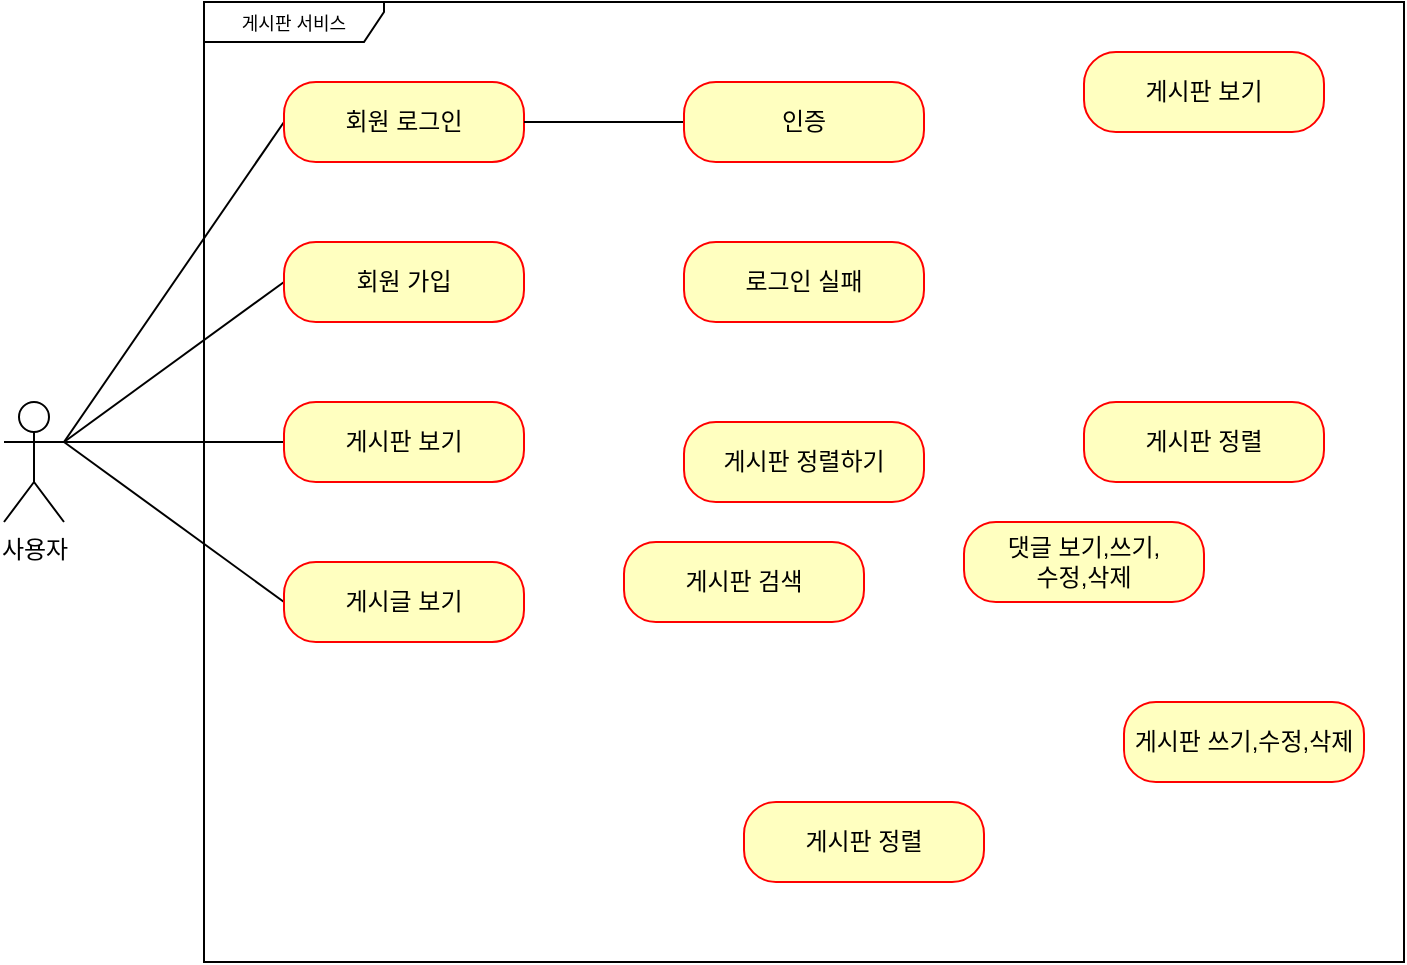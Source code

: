 <mxfile version="21.5.0" type="github">
  <diagram name="페이지-1" id="auqkiqTcVpfpCvKVsWSS">
    <mxGraphModel dx="1195" dy="663" grid="1" gridSize="10" guides="1" tooltips="1" connect="1" arrows="1" fold="1" page="1" pageScale="1" pageWidth="827" pageHeight="1169" math="0" shadow="0">
      <root>
        <mxCell id="0" />
        <mxCell id="1" parent="0" />
        <mxCell id="82hY8LValCDcQg63WUPv-1" value="사용자" style="shape=umlActor;verticalLabelPosition=bottom;verticalAlign=top;html=1;" vertex="1" parent="1">
          <mxGeometry x="60" y="760" width="30" height="60" as="geometry" />
        </mxCell>
        <mxCell id="82hY8LValCDcQg63WUPv-5" value="&lt;font style=&quot;font-size: 9px;&quot;&gt;게시판 서비스&lt;/font&gt;" style="shape=umlFrame;whiteSpace=wrap;html=1;pointerEvents=0;width=90;height=20;" vertex="1" parent="1">
          <mxGeometry x="160" y="560" width="600" height="480" as="geometry" />
        </mxCell>
        <mxCell id="82hY8LValCDcQg63WUPv-24" style="rounded=0;orthogonalLoop=1;jettySize=auto;html=1;endArrow=none;endFill=0;exitX=0;exitY=0.5;exitDx=0;exitDy=0;" edge="1" parent="1" source="82hY8LValCDcQg63WUPv-8">
          <mxGeometry relative="1" as="geometry">
            <mxPoint x="90" y="780" as="targetPoint" />
          </mxGeometry>
        </mxCell>
        <mxCell id="82hY8LValCDcQg63WUPv-8" value="게시글 보기" style="rounded=1;whiteSpace=wrap;html=1;arcSize=40;fontColor=#000000;fillColor=#ffffc0;strokeColor=#ff0000;" vertex="1" parent="1">
          <mxGeometry x="200" y="840" width="120" height="40" as="geometry" />
        </mxCell>
        <mxCell id="82hY8LValCDcQg63WUPv-10" value="댓글 보기,쓰기,&lt;br&gt;수정,삭제" style="rounded=1;whiteSpace=wrap;html=1;arcSize=40;fontColor=#000000;fillColor=#ffffc0;strokeColor=#ff0000;" vertex="1" parent="1">
          <mxGeometry x="540" y="820" width="120" height="40" as="geometry" />
        </mxCell>
        <mxCell id="82hY8LValCDcQg63WUPv-23" style="rounded=0;orthogonalLoop=1;jettySize=auto;html=1;endArrow=none;endFill=0;entryX=1;entryY=0.333;entryDx=0;entryDy=0;entryPerimeter=0;exitX=0;exitY=0.5;exitDx=0;exitDy=0;" edge="1" parent="1" source="82hY8LValCDcQg63WUPv-6" target="82hY8LValCDcQg63WUPv-1">
          <mxGeometry relative="1" as="geometry">
            <mxPoint x="100" y="770" as="targetPoint" />
          </mxGeometry>
        </mxCell>
        <mxCell id="82hY8LValCDcQg63WUPv-28" style="rounded=0;orthogonalLoop=1;jettySize=auto;html=1;endArrow=none;endFill=0;exitX=0;exitY=0.5;exitDx=0;exitDy=0;" edge="1" parent="1" source="82hY8LValCDcQg63WUPv-11">
          <mxGeometry relative="1" as="geometry">
            <mxPoint x="90" y="780" as="targetPoint" />
          </mxGeometry>
        </mxCell>
        <mxCell id="82hY8LValCDcQg63WUPv-11" value="회원 로그인" style="rounded=1;whiteSpace=wrap;html=1;arcSize=40;fontColor=#000000;fillColor=#ffffc0;strokeColor=#ff0000;" vertex="1" parent="1">
          <mxGeometry x="200" y="600" width="120" height="40" as="geometry" />
        </mxCell>
        <mxCell id="82hY8LValCDcQg63WUPv-22" style="rounded=0;orthogonalLoop=1;jettySize=auto;html=1;exitX=0;exitY=0.5;exitDx=0;exitDy=0;entryX=1;entryY=0.333;entryDx=0;entryDy=0;entryPerimeter=0;endArrow=none;endFill=0;" edge="1" parent="1" source="82hY8LValCDcQg63WUPv-12" target="82hY8LValCDcQg63WUPv-1">
          <mxGeometry relative="1" as="geometry" />
        </mxCell>
        <mxCell id="82hY8LValCDcQg63WUPv-12" value="게시판 보기" style="rounded=1;whiteSpace=wrap;html=1;arcSize=40;fontColor=#000000;fillColor=#ffffc0;strokeColor=#ff0000;" vertex="1" parent="1">
          <mxGeometry x="200" y="760" width="120" height="40" as="geometry" />
        </mxCell>
        <mxCell id="82hY8LValCDcQg63WUPv-13" value="게시판 보기" style="rounded=1;whiteSpace=wrap;html=1;arcSize=40;fontColor=#000000;fillColor=#ffffc0;strokeColor=#ff0000;" vertex="1" parent="1">
          <mxGeometry x="600" y="585" width="120" height="40" as="geometry" />
        </mxCell>
        <mxCell id="82hY8LValCDcQg63WUPv-14" value="게시판 정렬하기" style="rounded=1;whiteSpace=wrap;html=1;arcSize=40;fontColor=#000000;fillColor=#ffffc0;strokeColor=#ff0000;" vertex="1" parent="1">
          <mxGeometry x="400" y="770" width="120" height="40" as="geometry" />
        </mxCell>
        <mxCell id="82hY8LValCDcQg63WUPv-15" value="로그인 실패" style="rounded=1;whiteSpace=wrap;html=1;arcSize=40;fontColor=#000000;fillColor=#ffffc0;strokeColor=#ff0000;" vertex="1" parent="1">
          <mxGeometry x="400" y="680" width="120" height="40" as="geometry" />
        </mxCell>
        <mxCell id="82hY8LValCDcQg63WUPv-30" style="edgeStyle=orthogonalEdgeStyle;rounded=0;orthogonalLoop=1;jettySize=auto;html=1;entryX=1;entryY=0.5;entryDx=0;entryDy=0;endArrow=none;endFill=0;" edge="1" parent="1" source="82hY8LValCDcQg63WUPv-16" target="82hY8LValCDcQg63WUPv-11">
          <mxGeometry relative="1" as="geometry" />
        </mxCell>
        <mxCell id="82hY8LValCDcQg63WUPv-16" value="인증" style="rounded=1;whiteSpace=wrap;html=1;arcSize=40;fontColor=#000000;fillColor=#ffffc0;strokeColor=#ff0000;" vertex="1" parent="1">
          <mxGeometry x="400" y="600" width="120" height="40" as="geometry" />
        </mxCell>
        <mxCell id="82hY8LValCDcQg63WUPv-18" value="게시판 정렬" style="rounded=1;whiteSpace=wrap;html=1;arcSize=40;fontColor=#000000;fillColor=#ffffc0;strokeColor=#ff0000;" vertex="1" parent="1">
          <mxGeometry x="430" y="960" width="120" height="40" as="geometry" />
        </mxCell>
        <mxCell id="82hY8LValCDcQg63WUPv-19" value="게시판 쓰기,수정,삭제" style="rounded=1;whiteSpace=wrap;html=1;arcSize=40;fontColor=#000000;fillColor=#ffffc0;strokeColor=#ff0000;" vertex="1" parent="1">
          <mxGeometry x="620" y="910" width="120" height="40" as="geometry" />
        </mxCell>
        <mxCell id="82hY8LValCDcQg63WUPv-20" value="게시판 정렬" style="rounded=1;whiteSpace=wrap;html=1;arcSize=40;fontColor=#000000;fillColor=#ffffc0;strokeColor=#ff0000;" vertex="1" parent="1">
          <mxGeometry x="600" y="760" width="120" height="40" as="geometry" />
        </mxCell>
        <mxCell id="82hY8LValCDcQg63WUPv-21" value="게시판 검색" style="rounded=1;whiteSpace=wrap;html=1;arcSize=40;fontColor=#000000;fillColor=#ffffc0;strokeColor=#ff0000;" vertex="1" parent="1">
          <mxGeometry x="370" y="830" width="120" height="40" as="geometry" />
        </mxCell>
        <mxCell id="82hY8LValCDcQg63WUPv-6" value="회원 가입" style="rounded=1;whiteSpace=wrap;html=1;arcSize=40;fontColor=#000000;fillColor=#ffffc0;strokeColor=#ff0000;" vertex="1" parent="1">
          <mxGeometry x="200" y="680" width="120" height="40" as="geometry" />
        </mxCell>
      </root>
    </mxGraphModel>
  </diagram>
</mxfile>

